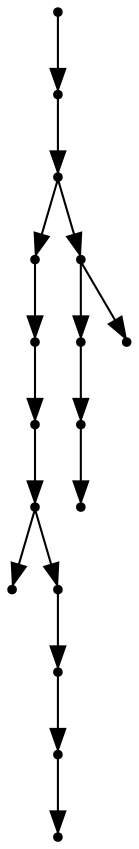 digraph {
  16 [shape=point];
  15 [shape=point];
  14 [shape=point];
  8 [shape=point];
  7 [shape=point];
  6 [shape=point];
  5 [shape=point];
  0 [shape=point];
  4 [shape=point];
  3 [shape=point];
  2 [shape=point];
  1 [shape=point];
  13 [shape=point];
  11 [shape=point];
  10 [shape=point];
  9 [shape=point];
  12 [shape=point];
16 -> 15;
15 -> 14;
14 -> 8;
8 -> 7;
7 -> 6;
6 -> 5;
5 -> 0;
5 -> 4;
4 -> 3;
3 -> 2;
2 -> 1;
14 -> 13;
13 -> 11;
11 -> 10;
10 -> 9;
13 -> 12;
}
